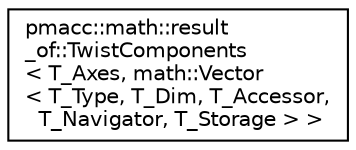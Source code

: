 digraph "Graphical Class Hierarchy"
{
 // LATEX_PDF_SIZE
  edge [fontname="Helvetica",fontsize="10",labelfontname="Helvetica",labelfontsize="10"];
  node [fontname="Helvetica",fontsize="10",shape=record];
  rankdir="LR";
  Node0 [label="pmacc::math::result\l_of::TwistComponents\l\< T_Axes, math::Vector\l\< T_Type, T_Dim, T_Accessor,\l T_Navigator, T_Storage \> \>",height=0.2,width=0.4,color="black", fillcolor="white", style="filled",URL="$structpmacc_1_1math_1_1result__of_1_1_twist_components_3_01_t___axes_00_01math_1_1_vector_3_01_tacd98fbd68bf813c9cef9ee721553808.html",tooltip=" "];
}
